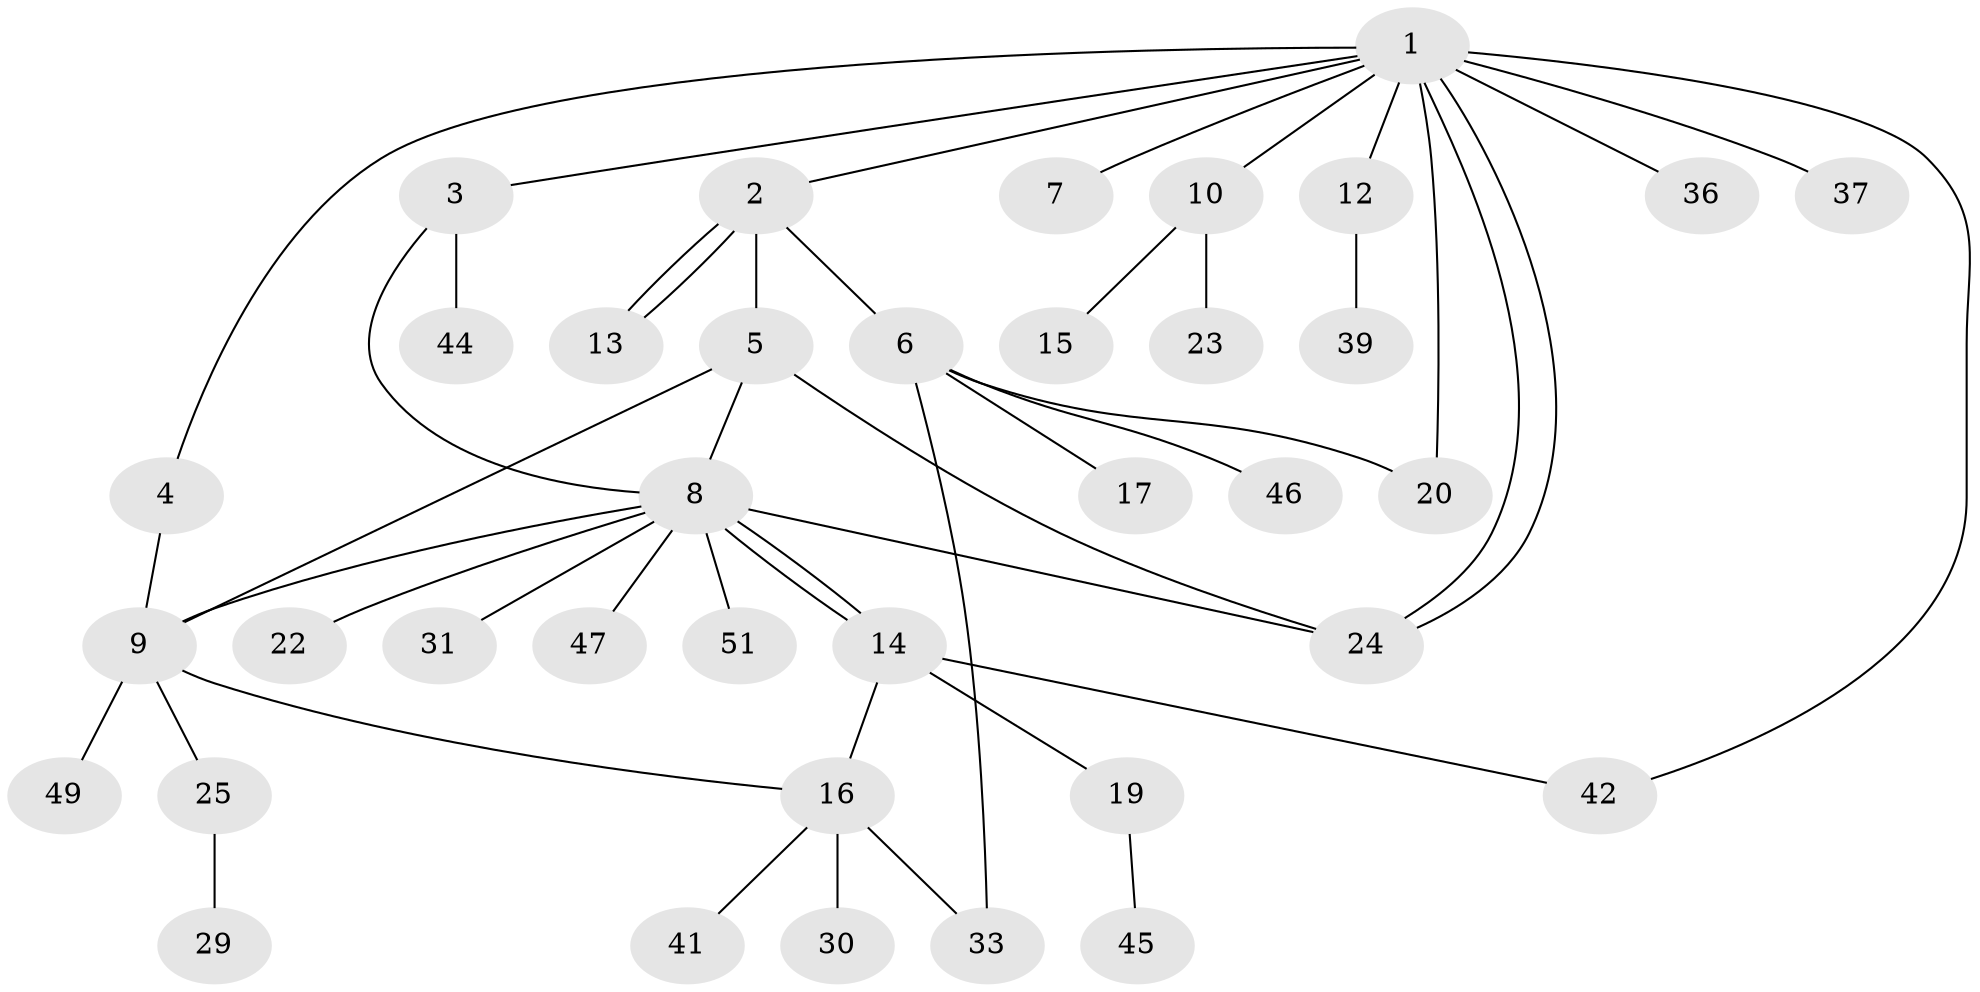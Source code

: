 // original degree distribution, {13: 0.018867924528301886, 6: 0.05660377358490566, 3: 0.05660377358490566, 2: 0.2830188679245283, 5: 0.03773584905660377, 1: 0.49056603773584906, 11: 0.018867924528301886, 7: 0.018867924528301886, 4: 0.018867924528301886}
// Generated by graph-tools (version 1.1) at 2025/11/02/27/25 16:11:09]
// undirected, 37 vertices, 48 edges
graph export_dot {
graph [start="1"]
  node [color=gray90,style=filled];
  1 [super="+53"];
  2 [super="+38"];
  3 [super="+28"];
  4;
  5 [super="+52"];
  6 [super="+50"];
  7;
  8 [super="+32"];
  9 [super="+26"];
  10 [super="+11"];
  12 [super="+43"];
  13;
  14 [super="+18"];
  15;
  16 [super="+21"];
  17;
  19 [super="+34"];
  20;
  22;
  23;
  24 [super="+48"];
  25 [super="+27"];
  29;
  30 [super="+35"];
  31 [super="+40"];
  33;
  36;
  37;
  39;
  41;
  42;
  44;
  45;
  46;
  47;
  49;
  51;
  1 -- 2;
  1 -- 3;
  1 -- 4;
  1 -- 7;
  1 -- 10;
  1 -- 12;
  1 -- 20;
  1 -- 24;
  1 -- 24;
  1 -- 36;
  1 -- 37;
  1 -- 42;
  2 -- 5;
  2 -- 6;
  2 -- 13;
  2 -- 13;
  3 -- 8;
  3 -- 44;
  4 -- 9;
  5 -- 8;
  5 -- 9;
  5 -- 24;
  6 -- 17;
  6 -- 20;
  6 -- 33;
  6 -- 46;
  8 -- 9;
  8 -- 14;
  8 -- 14;
  8 -- 22;
  8 -- 24;
  8 -- 31;
  8 -- 47;
  8 -- 51;
  9 -- 16;
  9 -- 25;
  9 -- 49;
  10 -- 15;
  10 -- 23;
  12 -- 39;
  14 -- 16;
  14 -- 19;
  14 -- 42;
  16 -- 30;
  16 -- 33;
  16 -- 41;
  19 -- 45;
  25 -- 29;
}
